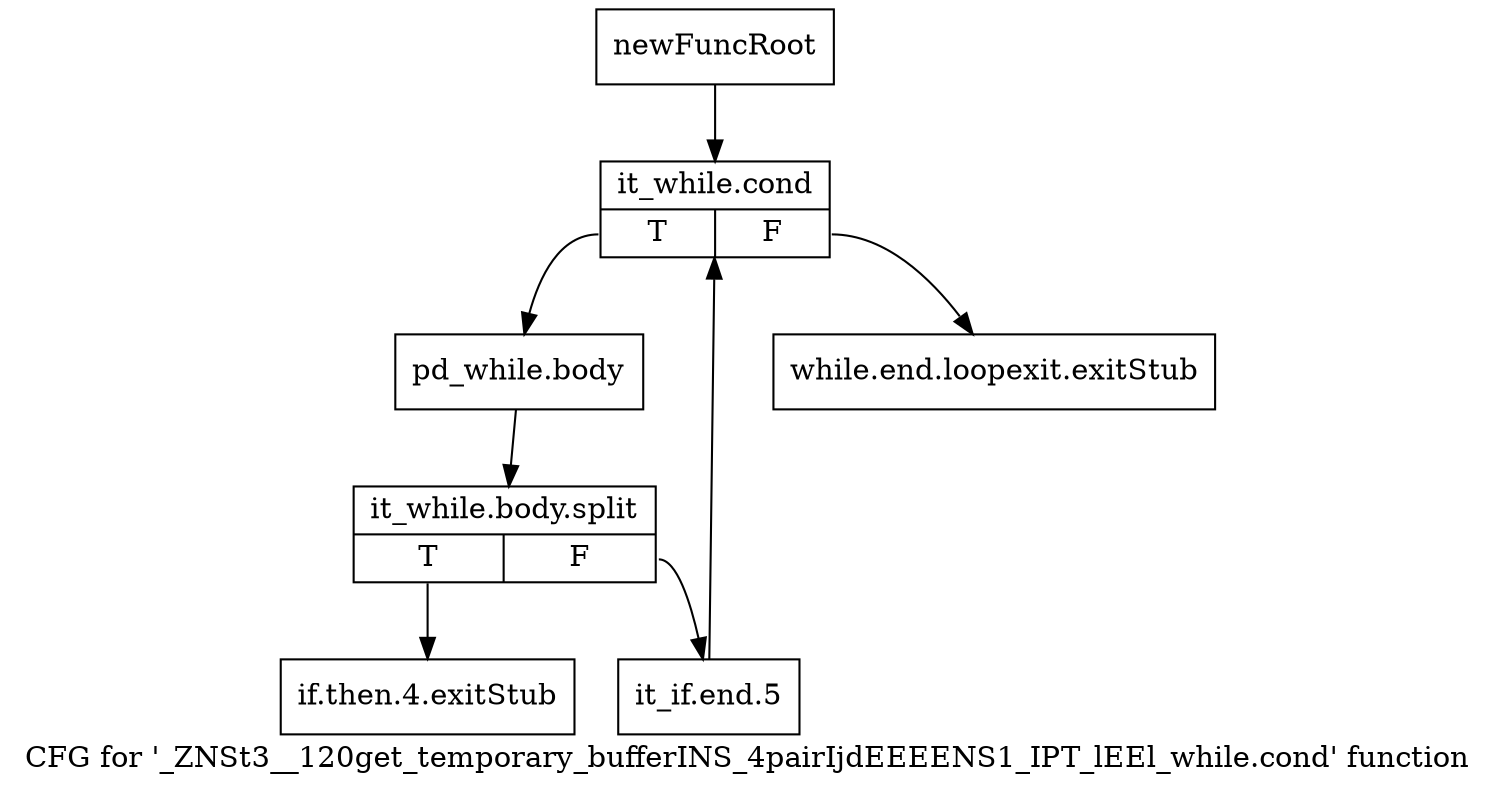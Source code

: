 digraph "CFG for '_ZNSt3__120get_temporary_bufferINS_4pairIjdEEEENS1_IPT_lEEl_while.cond' function" {
	label="CFG for '_ZNSt3__120get_temporary_bufferINS_4pairIjdEEEENS1_IPT_lEEl_while.cond' function";

	Node0x935fd80 [shape=record,label="{newFuncRoot}"];
	Node0x935fd80 -> Node0x935fe70;
	Node0x935fdd0 [shape=record,label="{while.end.loopexit.exitStub}"];
	Node0x935fe20 [shape=record,label="{if.then.4.exitStub}"];
	Node0x935fe70 [shape=record,label="{it_while.cond|{<s0>T|<s1>F}}"];
	Node0x935fe70:s0 -> Node0x935fec0;
	Node0x935fe70:s1 -> Node0x935fdd0;
	Node0x935fec0 [shape=record,label="{pd_while.body}"];
	Node0x935fec0 -> Node0xb5c79a0;
	Node0xb5c79a0 [shape=record,label="{it_while.body.split|{<s0>T|<s1>F}}"];
	Node0xb5c79a0:s0 -> Node0x935fe20;
	Node0xb5c79a0:s1 -> Node0x935ff10;
	Node0x935ff10 [shape=record,label="{it_if.end.5}"];
	Node0x935ff10 -> Node0x935fe70;
}
